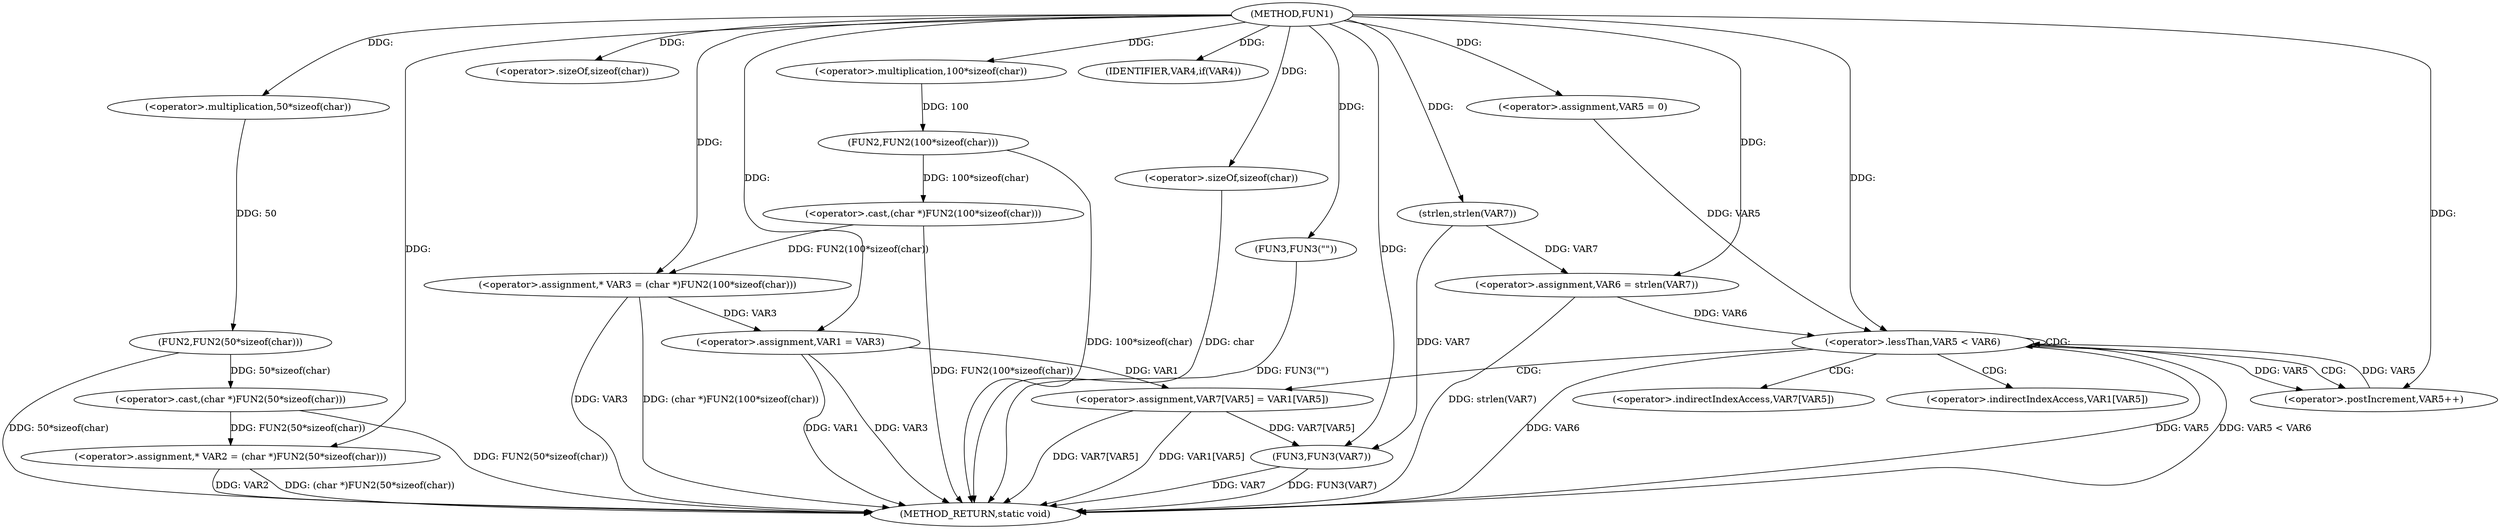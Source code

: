 digraph FUN1 {  
"1000100" [label = "(METHOD,FUN1)" ]
"1000160" [label = "(METHOD_RETURN,static void)" ]
"1000104" [label = "(<operator>.assignment,* VAR2 = (char *)FUN2(50*sizeof(char)))" ]
"1000106" [label = "(<operator>.cast,(char *)FUN2(50*sizeof(char)))" ]
"1000108" [label = "(FUN2,FUN2(50*sizeof(char)))" ]
"1000109" [label = "(<operator>.multiplication,50*sizeof(char))" ]
"1000111" [label = "(<operator>.sizeOf,sizeof(char))" ]
"1000114" [label = "(<operator>.assignment,* VAR3 = (char *)FUN2(100*sizeof(char)))" ]
"1000116" [label = "(<operator>.cast,(char *)FUN2(100*sizeof(char)))" ]
"1000118" [label = "(FUN2,FUN2(100*sizeof(char)))" ]
"1000119" [label = "(<operator>.multiplication,100*sizeof(char))" ]
"1000121" [label = "(<operator>.sizeOf,sizeof(char))" ]
"1000124" [label = "(IDENTIFIER,VAR4,if(VAR4))" ]
"1000126" [label = "(FUN3,FUN3(\"\"))" ]
"1000130" [label = "(<operator>.assignment,VAR1 = VAR3)" ]
"1000137" [label = "(<operator>.assignment,VAR6 = strlen(VAR7))" ]
"1000139" [label = "(strlen,strlen(VAR7))" ]
"1000142" [label = "(<operator>.assignment,VAR5 = 0)" ]
"1000145" [label = "(<operator>.lessThan,VAR5 < VAR6)" ]
"1000148" [label = "(<operator>.postIncrement,VAR5++)" ]
"1000151" [label = "(<operator>.assignment,VAR7[VAR5] = VAR1[VAR5])" ]
"1000158" [label = "(FUN3,FUN3(VAR7))" ]
"1000152" [label = "(<operator>.indirectIndexAccess,VAR7[VAR5])" ]
"1000155" [label = "(<operator>.indirectIndexAccess,VAR1[VAR5])" ]
  "1000158" -> "1000160"  [ label = "DDG: VAR7"] 
  "1000106" -> "1000160"  [ label = "DDG: FUN2(50*sizeof(char))"] 
  "1000104" -> "1000160"  [ label = "DDG: VAR2"] 
  "1000151" -> "1000160"  [ label = "DDG: VAR7[VAR5]"] 
  "1000116" -> "1000160"  [ label = "DDG: FUN2(100*sizeof(char))"] 
  "1000118" -> "1000160"  [ label = "DDG: 100*sizeof(char)"] 
  "1000145" -> "1000160"  [ label = "DDG: VAR5"] 
  "1000130" -> "1000160"  [ label = "DDG: VAR1"] 
  "1000126" -> "1000160"  [ label = "DDG: FUN3(\"\")"] 
  "1000130" -> "1000160"  [ label = "DDG: VAR3"] 
  "1000137" -> "1000160"  [ label = "DDG: strlen(VAR7)"] 
  "1000151" -> "1000160"  [ label = "DDG: VAR1[VAR5]"] 
  "1000158" -> "1000160"  [ label = "DDG: FUN3(VAR7)"] 
  "1000114" -> "1000160"  [ label = "DDG: VAR3"] 
  "1000121" -> "1000160"  [ label = "DDG: char"] 
  "1000145" -> "1000160"  [ label = "DDG: VAR5 < VAR6"] 
  "1000145" -> "1000160"  [ label = "DDG: VAR6"] 
  "1000114" -> "1000160"  [ label = "DDG: (char *)FUN2(100*sizeof(char))"] 
  "1000104" -> "1000160"  [ label = "DDG: (char *)FUN2(50*sizeof(char))"] 
  "1000108" -> "1000160"  [ label = "DDG: 50*sizeof(char)"] 
  "1000106" -> "1000104"  [ label = "DDG: FUN2(50*sizeof(char))"] 
  "1000100" -> "1000104"  [ label = "DDG: "] 
  "1000108" -> "1000106"  [ label = "DDG: 50*sizeof(char)"] 
  "1000109" -> "1000108"  [ label = "DDG: 50"] 
  "1000100" -> "1000109"  [ label = "DDG: "] 
  "1000100" -> "1000111"  [ label = "DDG: "] 
  "1000116" -> "1000114"  [ label = "DDG: FUN2(100*sizeof(char))"] 
  "1000100" -> "1000114"  [ label = "DDG: "] 
  "1000118" -> "1000116"  [ label = "DDG: 100*sizeof(char)"] 
  "1000119" -> "1000118"  [ label = "DDG: 100"] 
  "1000100" -> "1000119"  [ label = "DDG: "] 
  "1000100" -> "1000121"  [ label = "DDG: "] 
  "1000100" -> "1000124"  [ label = "DDG: "] 
  "1000100" -> "1000126"  [ label = "DDG: "] 
  "1000114" -> "1000130"  [ label = "DDG: VAR3"] 
  "1000100" -> "1000130"  [ label = "DDG: "] 
  "1000139" -> "1000137"  [ label = "DDG: VAR7"] 
  "1000100" -> "1000137"  [ label = "DDG: "] 
  "1000100" -> "1000139"  [ label = "DDG: "] 
  "1000100" -> "1000142"  [ label = "DDG: "] 
  "1000148" -> "1000145"  [ label = "DDG: VAR5"] 
  "1000142" -> "1000145"  [ label = "DDG: VAR5"] 
  "1000100" -> "1000145"  [ label = "DDG: "] 
  "1000137" -> "1000145"  [ label = "DDG: VAR6"] 
  "1000145" -> "1000148"  [ label = "DDG: VAR5"] 
  "1000100" -> "1000148"  [ label = "DDG: "] 
  "1000130" -> "1000151"  [ label = "DDG: VAR1"] 
  "1000139" -> "1000158"  [ label = "DDG: VAR7"] 
  "1000151" -> "1000158"  [ label = "DDG: VAR7[VAR5]"] 
  "1000100" -> "1000158"  [ label = "DDG: "] 
  "1000145" -> "1000155"  [ label = "CDG: "] 
  "1000145" -> "1000151"  [ label = "CDG: "] 
  "1000145" -> "1000145"  [ label = "CDG: "] 
  "1000145" -> "1000152"  [ label = "CDG: "] 
  "1000145" -> "1000148"  [ label = "CDG: "] 
}
